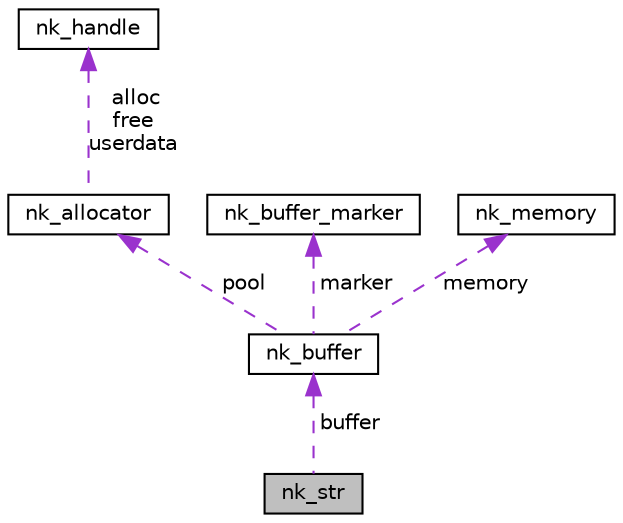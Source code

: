 digraph "nk_str"
{
 // LATEX_PDF_SIZE
  edge [fontname="Helvetica",fontsize="10",labelfontname="Helvetica",labelfontsize="10"];
  node [fontname="Helvetica",fontsize="10",shape=record];
  Node1 [label="nk_str",height=0.2,width=0.4,color="black", fillcolor="grey75", style="filled", fontcolor="black",tooltip="=============================================================="];
  Node2 -> Node1 [dir="back",color="darkorchid3",fontsize="10",style="dashed",label=" buffer" ,fontname="Helvetica"];
  Node2 [label="nk_buffer",height=0.2,width=0.4,color="black", fillcolor="white", style="filled",URL="$structnk__buffer.html",tooltip=" "];
  Node3 -> Node2 [dir="back",color="darkorchid3",fontsize="10",style="dashed",label=" pool" ,fontname="Helvetica"];
  Node3 [label="nk_allocator",height=0.2,width=0.4,color="black", fillcolor="white", style="filled",URL="$structnk__allocator.html",tooltip=" "];
  Node4 -> Node3 [dir="back",color="darkorchid3",fontsize="10",style="dashed",label=" alloc\nfree\nuserdata" ,fontname="Helvetica"];
  Node4 [label="nk_handle",height=0.2,width=0.4,color="black", fillcolor="white", style="filled",URL="$unionnk__handle.html",tooltip=" "];
  Node5 -> Node2 [dir="back",color="darkorchid3",fontsize="10",style="dashed",label=" marker" ,fontname="Helvetica"];
  Node5 [label="nk_buffer_marker",height=0.2,width=0.4,color="black", fillcolor="white", style="filled",URL="$structnk__buffer__marker.html",tooltip=" "];
  Node6 -> Node2 [dir="back",color="darkorchid3",fontsize="10",style="dashed",label=" memory" ,fontname="Helvetica"];
  Node6 [label="nk_memory",height=0.2,width=0.4,color="black", fillcolor="white", style="filled",URL="$structnk__memory.html",tooltip=" "];
}
